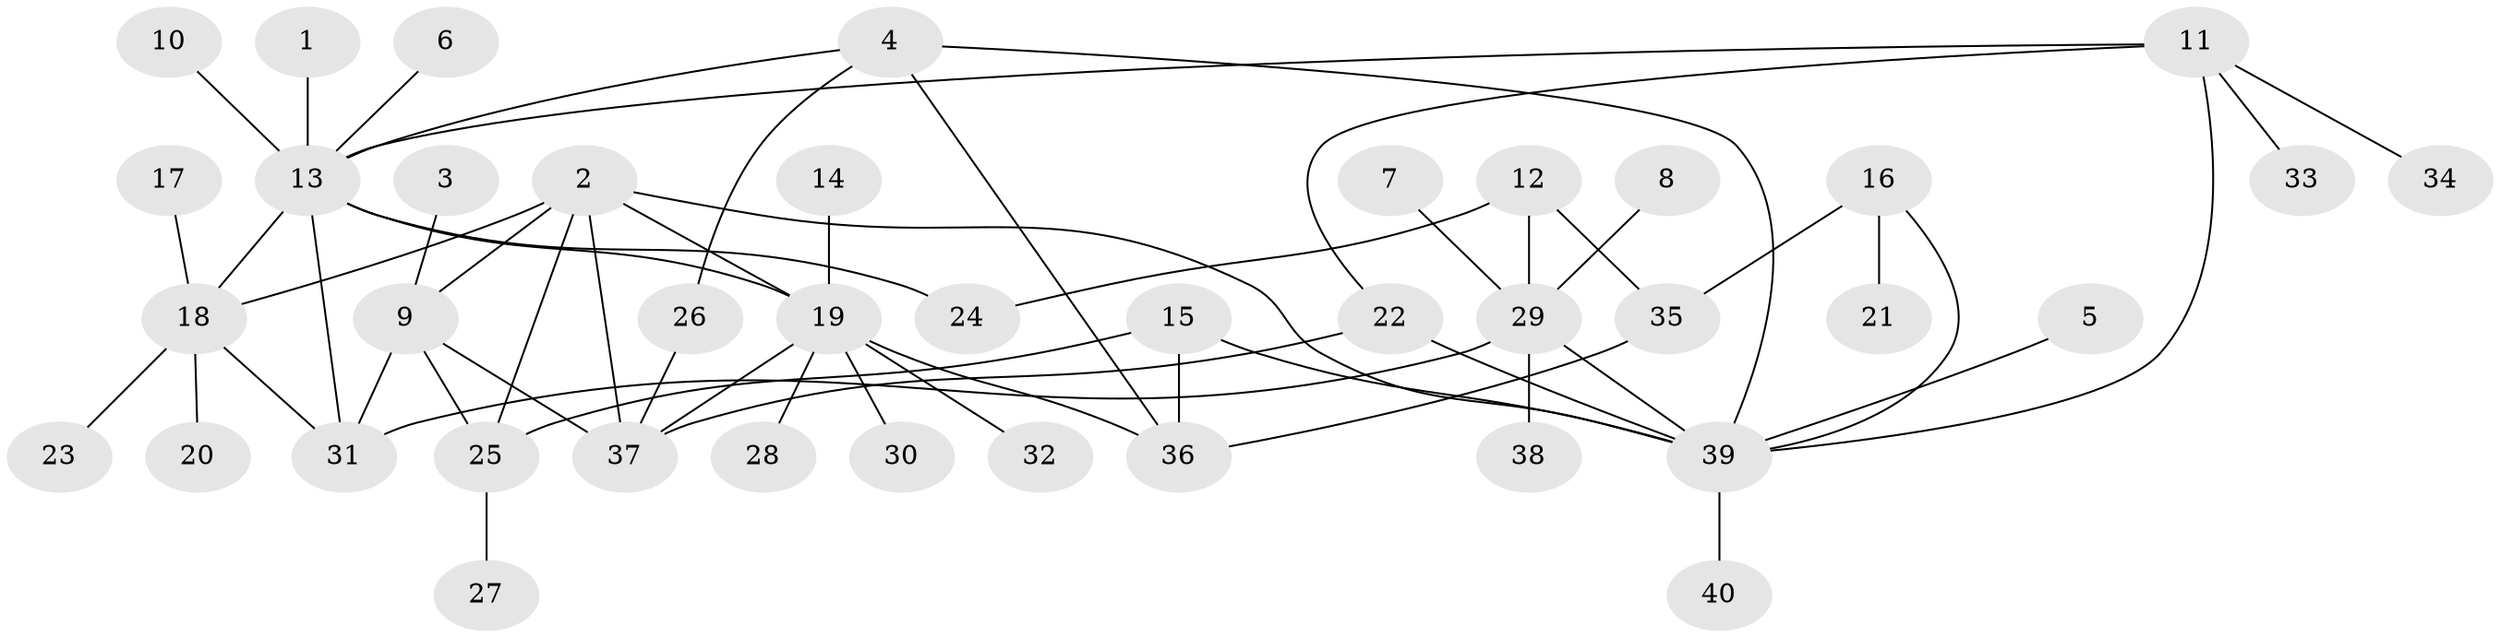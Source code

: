 // original degree distribution, {12: 0.0375, 9: 0.025, 1: 0.5375, 6: 0.0125, 3: 0.1, 2: 0.15, 7: 0.0125, 5: 0.05, 4: 0.0625, 8: 0.0125}
// Generated by graph-tools (version 1.1) at 2025/01/03/09/25 03:01:39]
// undirected, 40 vertices, 57 edges
graph export_dot {
graph [start="1"]
  node [color=gray90,style=filled];
  1;
  2;
  3;
  4;
  5;
  6;
  7;
  8;
  9;
  10;
  11;
  12;
  13;
  14;
  15;
  16;
  17;
  18;
  19;
  20;
  21;
  22;
  23;
  24;
  25;
  26;
  27;
  28;
  29;
  30;
  31;
  32;
  33;
  34;
  35;
  36;
  37;
  38;
  39;
  40;
  1 -- 13 [weight=1.0];
  2 -- 9 [weight=2.0];
  2 -- 18 [weight=1.0];
  2 -- 19 [weight=1.0];
  2 -- 25 [weight=1.0];
  2 -- 37 [weight=1.0];
  2 -- 39 [weight=1.0];
  3 -- 9 [weight=1.0];
  4 -- 13 [weight=1.0];
  4 -- 26 [weight=1.0];
  4 -- 36 [weight=1.0];
  4 -- 39 [weight=1.0];
  5 -- 39 [weight=1.0];
  6 -- 13 [weight=1.0];
  7 -- 29 [weight=1.0];
  8 -- 29 [weight=1.0];
  9 -- 25 [weight=1.0];
  9 -- 31 [weight=1.0];
  9 -- 37 [weight=1.0];
  10 -- 13 [weight=1.0];
  11 -- 13 [weight=1.0];
  11 -- 22 [weight=1.0];
  11 -- 33 [weight=1.0];
  11 -- 34 [weight=1.0];
  11 -- 39 [weight=1.0];
  12 -- 24 [weight=1.0];
  12 -- 29 [weight=1.0];
  12 -- 35 [weight=2.0];
  13 -- 18 [weight=1.0];
  13 -- 19 [weight=1.0];
  13 -- 24 [weight=1.0];
  13 -- 31 [weight=1.0];
  14 -- 19 [weight=1.0];
  15 -- 25 [weight=1.0];
  15 -- 36 [weight=1.0];
  15 -- 39 [weight=1.0];
  16 -- 21 [weight=1.0];
  16 -- 35 [weight=1.0];
  16 -- 39 [weight=1.0];
  17 -- 18 [weight=1.0];
  18 -- 20 [weight=1.0];
  18 -- 23 [weight=1.0];
  18 -- 31 [weight=1.0];
  19 -- 28 [weight=1.0];
  19 -- 30 [weight=1.0];
  19 -- 32 [weight=1.0];
  19 -- 36 [weight=1.0];
  19 -- 37 [weight=1.0];
  22 -- 37 [weight=1.0];
  22 -- 39 [weight=1.0];
  25 -- 27 [weight=1.0];
  26 -- 37 [weight=1.0];
  29 -- 31 [weight=1.0];
  29 -- 38 [weight=1.0];
  29 -- 39 [weight=1.0];
  35 -- 36 [weight=1.0];
  39 -- 40 [weight=1.0];
}
